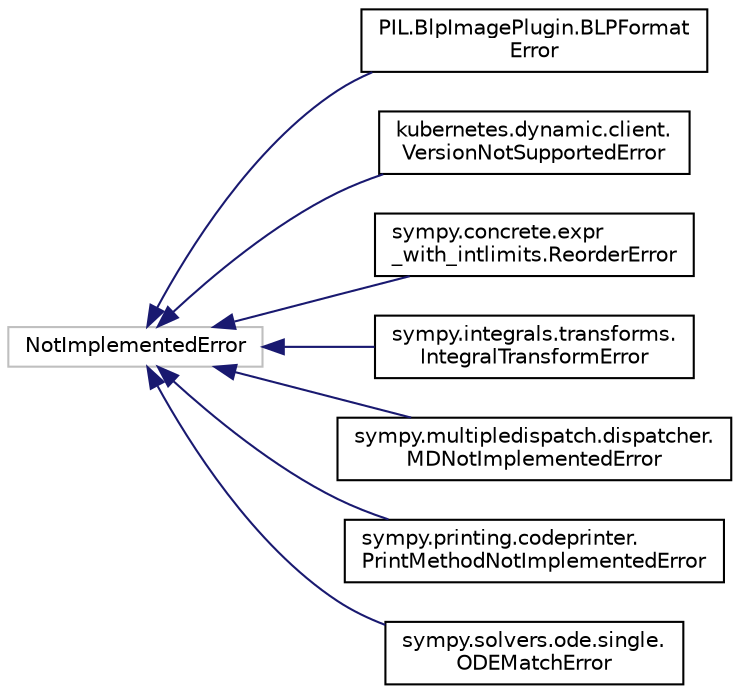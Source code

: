digraph "Graphical Class Hierarchy"
{
 // LATEX_PDF_SIZE
  edge [fontname="Helvetica",fontsize="10",labelfontname="Helvetica",labelfontsize="10"];
  node [fontname="Helvetica",fontsize="10",shape=record];
  rankdir="LR";
  Node9822 [label="NotImplementedError",height=0.2,width=0.4,color="grey75", fillcolor="white", style="filled",tooltip=" "];
  Node9822 -> Node0 [dir="back",color="midnightblue",fontsize="10",style="solid",fontname="Helvetica"];
  Node0 [label="PIL.BlpImagePlugin.BLPFormat\lError",height=0.2,width=0.4,color="black", fillcolor="white", style="filled",URL="$classPIL_1_1BlpImagePlugin_1_1BLPFormatError.html",tooltip=" "];
  Node9822 -> Node9824 [dir="back",color="midnightblue",fontsize="10",style="solid",fontname="Helvetica"];
  Node9824 [label="kubernetes.dynamic.client.\lVersionNotSupportedError",height=0.2,width=0.4,color="black", fillcolor="white", style="filled",URL="$classkubernetes_1_1dynamic_1_1client_1_1VersionNotSupportedError.html",tooltip=" "];
  Node9822 -> Node9825 [dir="back",color="midnightblue",fontsize="10",style="solid",fontname="Helvetica"];
  Node9825 [label="sympy.concrete.expr\l_with_intlimits.ReorderError",height=0.2,width=0.4,color="black", fillcolor="white", style="filled",URL="$classsympy_1_1concrete_1_1expr__with__intlimits_1_1ReorderError.html",tooltip=" "];
  Node9822 -> Node9826 [dir="back",color="midnightblue",fontsize="10",style="solid",fontname="Helvetica"];
  Node9826 [label="sympy.integrals.transforms.\lIntegralTransformError",height=0.2,width=0.4,color="black", fillcolor="white", style="filled",URL="$classsympy_1_1integrals_1_1transforms_1_1IntegralTransformError.html",tooltip="Helpers / Utilities."];
  Node9822 -> Node9827 [dir="back",color="midnightblue",fontsize="10",style="solid",fontname="Helvetica"];
  Node9827 [label="sympy.multipledispatch.dispatcher.\lMDNotImplementedError",height=0.2,width=0.4,color="black", fillcolor="white", style="filled",URL="$classsympy_1_1multipledispatch_1_1dispatcher_1_1MDNotImplementedError.html",tooltip=" "];
  Node9822 -> Node9828 [dir="back",color="midnightblue",fontsize="10",style="solid",fontname="Helvetica"];
  Node9828 [label="sympy.printing.codeprinter.\lPrintMethodNotImplementedError",height=0.2,width=0.4,color="black", fillcolor="white", style="filled",URL="$classsympy_1_1printing_1_1codeprinter_1_1PrintMethodNotImplementedError.html",tooltip=" "];
  Node9822 -> Node9829 [dir="back",color="midnightblue",fontsize="10",style="solid",fontname="Helvetica"];
  Node9829 [label="sympy.solvers.ode.single.\lODEMatchError",height=0.2,width=0.4,color="black", fillcolor="white", style="filled",URL="$classsympy_1_1solvers_1_1ode_1_1single_1_1ODEMatchError.html",tooltip=" "];
}
